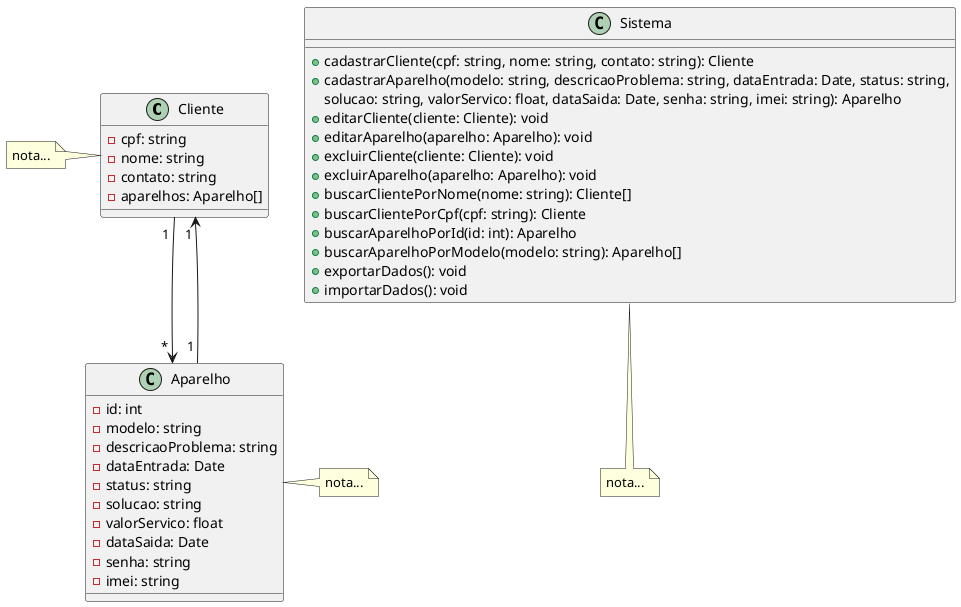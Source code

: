 @startuml

class Cliente {
    - cpf: string
    - nome: string
    - contato: string
    - aparelhos: Aparelho[]
}

class Aparelho {
    - id: int
    - modelo: string
    - descricaoProblema: string
    - dataEntrada: Date
    - status: string
    - solucao: string
    - valorServico: float
    - dataSaida: Date
    - senha: string
    - imei: string
}

Cliente " 1 " --> " * " Aparelho
Aparelho " 1 " --> " 1 " Cliente

class Sistema {
    + cadastrarCliente(cpf: string, nome: string, contato: string): Cliente
    + cadastrarAparelho(modelo: string, descricaoProblema: string, dataEntrada: Date, status: string,
     solucao: string, valorServico: float, dataSaida: Date, senha: string, imei: string): Aparelho
    + editarCliente(cliente: Cliente): void
    + editarAparelho(aparelho: Aparelho): void
    + excluirCliente(cliente: Cliente): void
    + excluirAparelho(aparelho: Aparelho): void
    + buscarClientePorNome(nome: string): Cliente[]
    + buscarClientePorCpf(cpf: string): Cliente
    + buscarAparelhoPorId(id: int): Aparelho
    + buscarAparelhoPorModelo(modelo: string): Aparelho[]
    + exportarDados(): void
    + importarDados(): void
}

note left of Cliente
	nota...
end note

note right of Aparelho
    nota...
end note

note bottom of Sistema
    nota...
end note

@enduml
